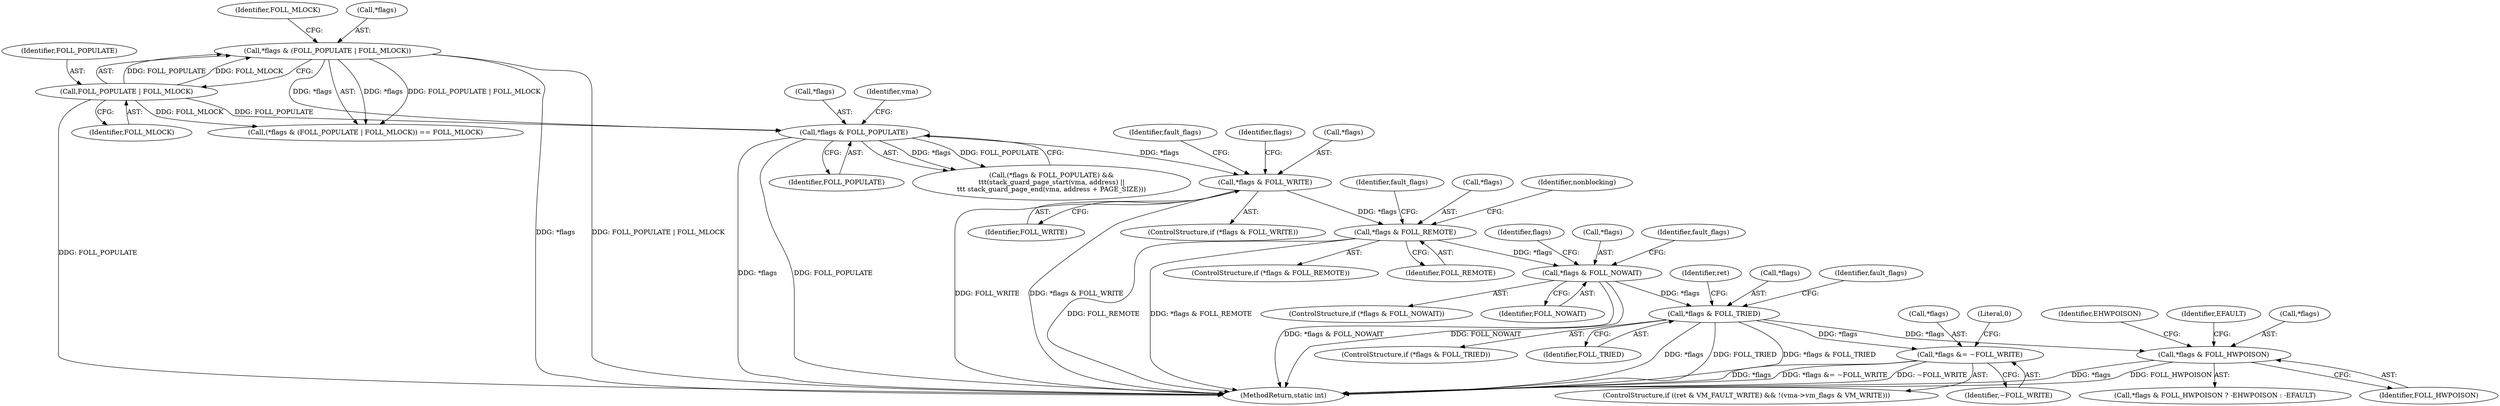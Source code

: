 digraph "1_linux_19be0eaffa3ac7d8eb6784ad9bdbc7d67ed8e619@pointer" {
"1000177" [label="(Call,*flags & FOLL_TRIED)"];
"1000167" [label="(Call,*flags & FOLL_NOWAIT)"];
"1000154" [label="(Call,*flags & FOLL_REMOTE)"];
"1000146" [label="(Call,*flags & FOLL_WRITE)"];
"1000129" [label="(Call,*flags & FOLL_POPULATE)"];
"1000117" [label="(Call,*flags & (FOLL_POPULATE | FOLL_MLOCK))"];
"1000120" [label="(Call,FOLL_POPULATE | FOLL_MLOCK)"];
"1000215" [label="(Call,*flags & FOLL_HWPOISON)"];
"1000274" [label="(Call,*flags &= ~FOLL_WRITE)"];
"1000123" [label="(Identifier,FOLL_MLOCK)"];
"1000167" [label="(Call,*flags & FOLL_NOWAIT)"];
"1000275" [label="(Call,*flags)"];
"1000145" [label="(ControlStructure,if (*flags & FOLL_WRITE))"];
"1000179" [label="(Identifier,flags)"];
"1000168" [label="(Call,*flags)"];
"1000117" [label="(Call,*flags & (FOLL_POPULATE | FOLL_MLOCK))"];
"1000159" [label="(Identifier,fault_flags)"];
"1000151" [label="(Identifier,fault_flags)"];
"1000172" [label="(Identifier,fault_flags)"];
"1000118" [label="(Call,*flags)"];
"1000155" [label="(Call,*flags)"];
"1000120" [label="(Call,FOLL_POPULATE | FOLL_MLOCK)"];
"1000153" [label="(ControlStructure,if (*flags & FOLL_REMOTE))"];
"1000214" [label="(Call,*flags & FOLL_HWPOISON ? -EHWPOISON : -EFAULT)"];
"1000156" [label="(Identifier,flags)"];
"1000130" [label="(Call,*flags)"];
"1000162" [label="(Identifier,nonblocking)"];
"1000190" [label="(Identifier,ret)"];
"1000220" [label="(Identifier,EHWPOISON)"];
"1000121" [label="(Identifier,FOLL_POPULATE)"];
"1000132" [label="(Identifier,FOLL_POPULATE)"];
"1000176" [label="(ControlStructure,if (*flags & FOLL_TRIED))"];
"1000279" [label="(Literal,0)"];
"1000166" [label="(ControlStructure,if (*flags & FOLL_NOWAIT))"];
"1000128" [label="(Call,(*flags & FOLL_POPULATE) &&\n\t\t\t(stack_guard_page_start(vma, address) ||\n\t\t\t stack_guard_page_end(vma, address + PAGE_SIZE)))"];
"1000135" [label="(Identifier,vma)"];
"1000222" [label="(Identifier,EFAULT)"];
"1000154" [label="(Call,*flags & FOLL_REMOTE)"];
"1000177" [label="(Call,*flags & FOLL_TRIED)"];
"1000157" [label="(Identifier,FOLL_REMOTE)"];
"1000122" [label="(Identifier,FOLL_MLOCK)"];
"1000218" [label="(Identifier,FOLL_HWPOISON)"];
"1000147" [label="(Call,*flags)"];
"1000170" [label="(Identifier,FOLL_NOWAIT)"];
"1000277" [label="(Identifier,~FOLL_WRITE)"];
"1000180" [label="(Identifier,FOLL_TRIED)"];
"1000149" [label="(Identifier,FOLL_WRITE)"];
"1000215" [label="(Call,*flags & FOLL_HWPOISON)"];
"1000178" [label="(Call,*flags)"];
"1000146" [label="(Call,*flags & FOLL_WRITE)"];
"1000116" [label="(Call,(*flags & (FOLL_POPULATE | FOLL_MLOCK)) == FOLL_MLOCK)"];
"1000263" [label="(ControlStructure,if ((ret & VM_FAULT_WRITE) && !(vma->vm_flags & VM_WRITE)))"];
"1000129" [label="(Call,*flags & FOLL_POPULATE)"];
"1000274" [label="(Call,*flags &= ~FOLL_WRITE)"];
"1000280" [label="(MethodReturn,static int)"];
"1000216" [label="(Call,*flags)"];
"1000184" [label="(Identifier,fault_flags)"];
"1000177" -> "1000176"  [label="AST: "];
"1000177" -> "1000180"  [label="CFG: "];
"1000178" -> "1000177"  [label="AST: "];
"1000180" -> "1000177"  [label="AST: "];
"1000184" -> "1000177"  [label="CFG: "];
"1000190" -> "1000177"  [label="CFG: "];
"1000177" -> "1000280"  [label="DDG: *flags"];
"1000177" -> "1000280"  [label="DDG: FOLL_TRIED"];
"1000177" -> "1000280"  [label="DDG: *flags & FOLL_TRIED"];
"1000167" -> "1000177"  [label="DDG: *flags"];
"1000177" -> "1000215"  [label="DDG: *flags"];
"1000177" -> "1000274"  [label="DDG: *flags"];
"1000167" -> "1000166"  [label="AST: "];
"1000167" -> "1000170"  [label="CFG: "];
"1000168" -> "1000167"  [label="AST: "];
"1000170" -> "1000167"  [label="AST: "];
"1000172" -> "1000167"  [label="CFG: "];
"1000179" -> "1000167"  [label="CFG: "];
"1000167" -> "1000280"  [label="DDG: *flags & FOLL_NOWAIT"];
"1000167" -> "1000280"  [label="DDG: FOLL_NOWAIT"];
"1000154" -> "1000167"  [label="DDG: *flags"];
"1000154" -> "1000153"  [label="AST: "];
"1000154" -> "1000157"  [label="CFG: "];
"1000155" -> "1000154"  [label="AST: "];
"1000157" -> "1000154"  [label="AST: "];
"1000159" -> "1000154"  [label="CFG: "];
"1000162" -> "1000154"  [label="CFG: "];
"1000154" -> "1000280"  [label="DDG: FOLL_REMOTE"];
"1000154" -> "1000280"  [label="DDG: *flags & FOLL_REMOTE"];
"1000146" -> "1000154"  [label="DDG: *flags"];
"1000146" -> "1000145"  [label="AST: "];
"1000146" -> "1000149"  [label="CFG: "];
"1000147" -> "1000146"  [label="AST: "];
"1000149" -> "1000146"  [label="AST: "];
"1000151" -> "1000146"  [label="CFG: "];
"1000156" -> "1000146"  [label="CFG: "];
"1000146" -> "1000280"  [label="DDG: FOLL_WRITE"];
"1000146" -> "1000280"  [label="DDG: *flags & FOLL_WRITE"];
"1000129" -> "1000146"  [label="DDG: *flags"];
"1000129" -> "1000128"  [label="AST: "];
"1000129" -> "1000132"  [label="CFG: "];
"1000130" -> "1000129"  [label="AST: "];
"1000132" -> "1000129"  [label="AST: "];
"1000135" -> "1000129"  [label="CFG: "];
"1000128" -> "1000129"  [label="CFG: "];
"1000129" -> "1000280"  [label="DDG: *flags"];
"1000129" -> "1000280"  [label="DDG: FOLL_POPULATE"];
"1000129" -> "1000128"  [label="DDG: *flags"];
"1000129" -> "1000128"  [label="DDG: FOLL_POPULATE"];
"1000117" -> "1000129"  [label="DDG: *flags"];
"1000120" -> "1000129"  [label="DDG: FOLL_POPULATE"];
"1000117" -> "1000116"  [label="AST: "];
"1000117" -> "1000120"  [label="CFG: "];
"1000118" -> "1000117"  [label="AST: "];
"1000120" -> "1000117"  [label="AST: "];
"1000123" -> "1000117"  [label="CFG: "];
"1000117" -> "1000280"  [label="DDG: *flags"];
"1000117" -> "1000280"  [label="DDG: FOLL_POPULATE | FOLL_MLOCK"];
"1000117" -> "1000116"  [label="DDG: *flags"];
"1000117" -> "1000116"  [label="DDG: FOLL_POPULATE | FOLL_MLOCK"];
"1000120" -> "1000117"  [label="DDG: FOLL_POPULATE"];
"1000120" -> "1000117"  [label="DDG: FOLL_MLOCK"];
"1000120" -> "1000122"  [label="CFG: "];
"1000121" -> "1000120"  [label="AST: "];
"1000122" -> "1000120"  [label="AST: "];
"1000120" -> "1000280"  [label="DDG: FOLL_POPULATE"];
"1000120" -> "1000116"  [label="DDG: FOLL_MLOCK"];
"1000215" -> "1000214"  [label="AST: "];
"1000215" -> "1000218"  [label="CFG: "];
"1000216" -> "1000215"  [label="AST: "];
"1000218" -> "1000215"  [label="AST: "];
"1000220" -> "1000215"  [label="CFG: "];
"1000222" -> "1000215"  [label="CFG: "];
"1000215" -> "1000280"  [label="DDG: *flags"];
"1000215" -> "1000280"  [label="DDG: FOLL_HWPOISON"];
"1000274" -> "1000263"  [label="AST: "];
"1000274" -> "1000277"  [label="CFG: "];
"1000275" -> "1000274"  [label="AST: "];
"1000277" -> "1000274"  [label="AST: "];
"1000279" -> "1000274"  [label="CFG: "];
"1000274" -> "1000280"  [label="DDG: *flags"];
"1000274" -> "1000280"  [label="DDG: *flags &= ~FOLL_WRITE"];
"1000274" -> "1000280"  [label="DDG: ~FOLL_WRITE"];
}
